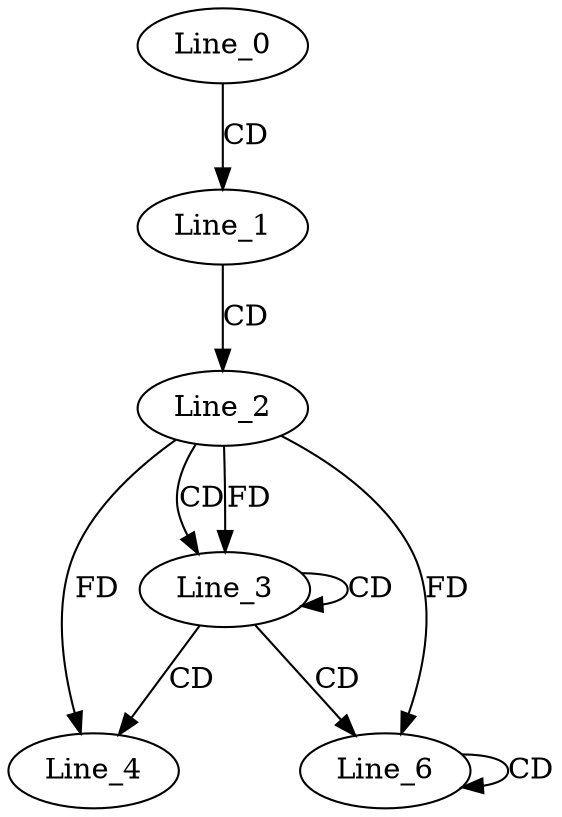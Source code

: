 digraph G {
  Line_0;
  Line_1;
  Line_2;
  Line_3;
  Line_3;
  Line_4;
  Line_4;
  Line_6;
  Line_6;
  Line_6;
  Line_6;
  Line_6;
  Line_6;
  Line_6;
  Line_6;
  Line_6;
  Line_0 -> Line_1 [ label="CD" ];
  Line_1 -> Line_2 [ label="CD" ];
  Line_2 -> Line_3 [ label="CD" ];
  Line_3 -> Line_3 [ label="CD" ];
  Line_2 -> Line_3 [ label="FD" ];
  Line_3 -> Line_4 [ label="CD" ];
  Line_2 -> Line_4 [ label="FD" ];
  Line_3 -> Line_6 [ label="CD" ];
  Line_6 -> Line_6 [ label="CD" ];
  Line_2 -> Line_6 [ label="FD" ];
}
